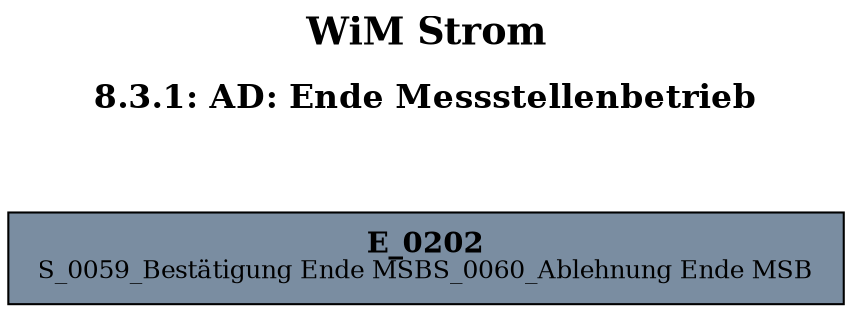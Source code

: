 digraph D {
    labelloc="t";
    label=<<B><FONT POINT-SIZE="18">WiM Strom</FONT></B><BR/><BR/><B><FONT POINT-SIZE="16">8.3.1: AD: Ende Messstellenbetrieb</FONT></B><BR/><BR/><BR/><BR/>>;
    ratio="compress";
    concentrate=true;
    pack=true;
    rankdir=TB;
    packmode="array";
    size="20,20";
    "Empty" [margin="0.2,0.12", shape=box, style=filled, fillcolor="#7a8da1", label=<<B>E_0202</B><BR align="center"/><FONT point-size="12">S_0059_Bestätigung Ende MSB
S_0060_Ablehnung Ende MSB</FONT><BR align="center"/>>];


    bgcolor="transparent";
}
